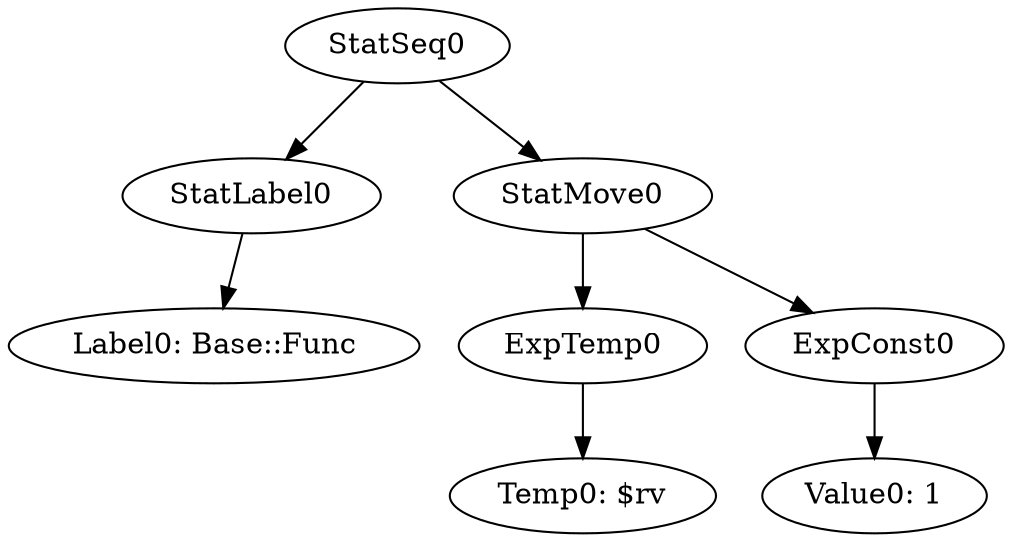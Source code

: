 digraph {
	ordering = out;
	ExpConst0 -> "Value0: 1";
	StatLabel0 -> "Label0: Base::Func";
	StatSeq0 -> StatLabel0;
	StatSeq0 -> StatMove0;
	ExpTemp0 -> "Temp0: $rv";
	StatMove0 -> ExpTemp0;
	StatMove0 -> ExpConst0;
}

